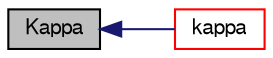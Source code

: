 digraph "Kappa"
{
  bgcolor="transparent";
  edge [fontname="FreeSans",fontsize="10",labelfontname="FreeSans",labelfontsize="10"];
  node [fontname="FreeSans",fontsize="10",shape=record];
  rankdir="LR";
  Node79 [label="Kappa",height=0.2,width=0.4,color="black", fillcolor="grey75", style="filled", fontcolor="black"];
  Node79 -> Node80 [dir="back",color="midnightblue",fontsize="10",style="solid",fontname="FreeSans"];
  Node80 [label="kappa",height=0.2,width=0.4,color="red",URL="$a30206.html#a5466ad2fbb533099dd54880c87ad1928",tooltip="Isotropic thermal conductivity [W/mK]. "];
}
